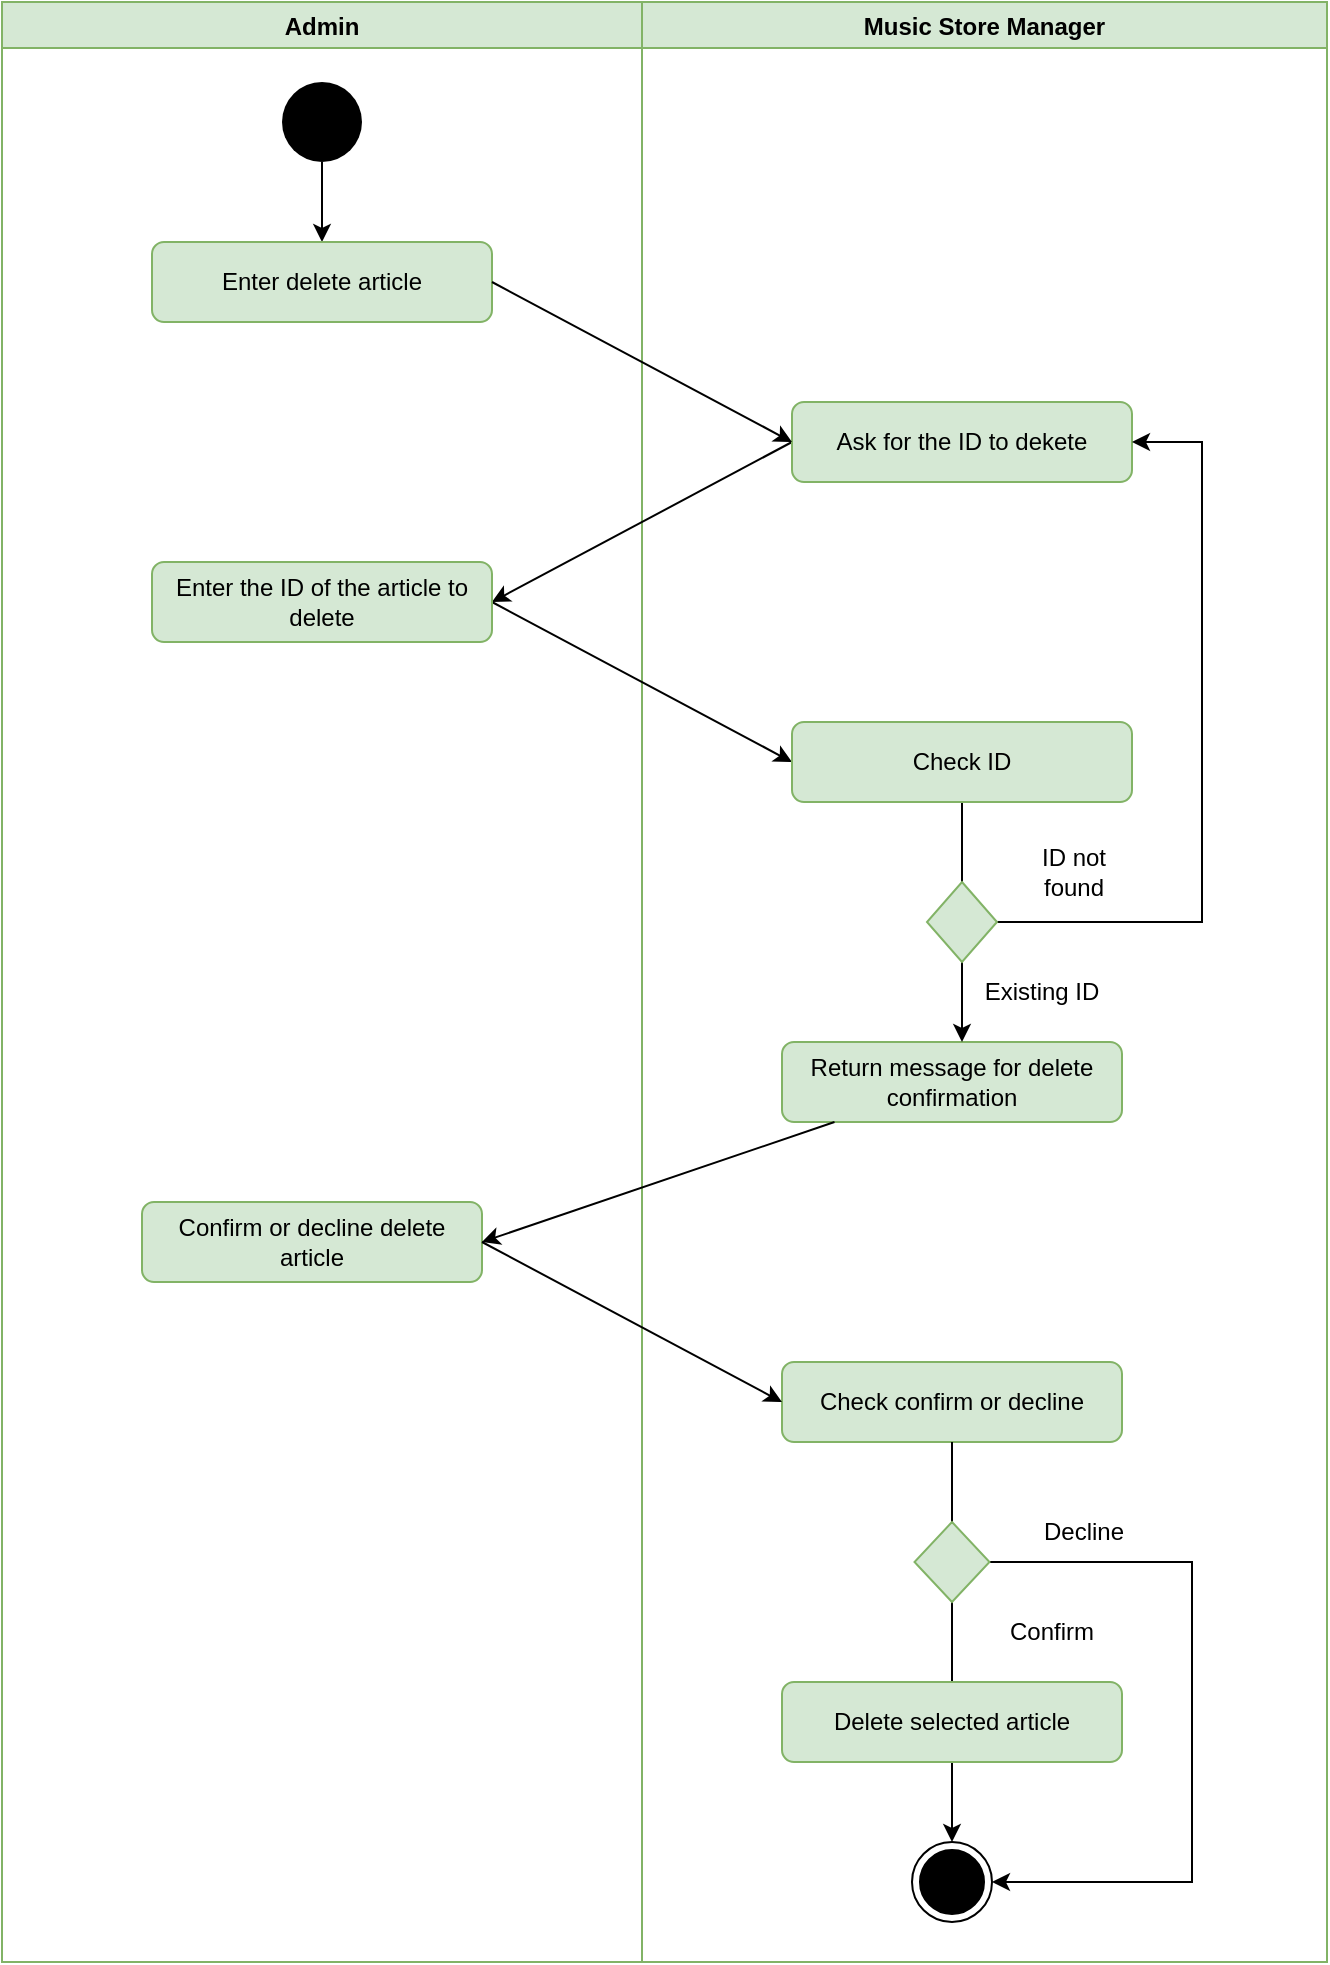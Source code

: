 <mxfile version="20.0.1" type="device"><diagram id="haRyZndNbg2JgMjiDLDB" name="Page-1"><mxGraphModel dx="784" dy="1142" grid="1" gridSize="10" guides="1" tooltips="1" connect="1" arrows="1" fold="1" page="1" pageScale="1" pageWidth="827" pageHeight="1169" math="0" shadow="0"><root><mxCell id="0"/><mxCell id="1" parent="0"/><mxCell id="RJhzJaoRMc7oWZR1dAnI-1" value="Admin" style="swimlane;labelBackgroundColor=none;fillColor=#d5e8d4;strokeColor=#82b366;" vertex="1" parent="1"><mxGeometry x="80" width="320" height="980" as="geometry"/></mxCell><mxCell id="RJhzJaoRMc7oWZR1dAnI-2" value="" style="ellipse;fillColor=#000000;strokeColor=none;" vertex="1" parent="RJhzJaoRMc7oWZR1dAnI-1"><mxGeometry x="140" y="40" width="40" height="40" as="geometry"/></mxCell><mxCell id="RJhzJaoRMc7oWZR1dAnI-3" value="" style="endArrow=classic;html=1;exitX=0.5;exitY=1;exitDx=0;exitDy=0;entryX=0.5;entryY=0;entryDx=0;entryDy=0;" edge="1" parent="RJhzJaoRMc7oWZR1dAnI-1" source="RJhzJaoRMc7oWZR1dAnI-2"><mxGeometry width="50" height="50" relative="1" as="geometry"><mxPoint x="330" y="160" as="sourcePoint"/><mxPoint x="160" y="120" as="targetPoint"/></mxGeometry></mxCell><mxCell id="RJhzJaoRMc7oWZR1dAnI-4" value="&lt;span style=&quot;color: rgb(0 , 0 , 0) ; font-family: &amp;quot;helvetica&amp;quot; ; font-size: 12px ; font-style: normal ; font-weight: 400 ; letter-spacing: normal ; text-align: center ; text-indent: 0px ; text-transform: none ; word-spacing: 0px ; display: inline ; float: none&quot;&gt;Enter delete article&lt;/span&gt;" style="rounded=1;whiteSpace=wrap;html=1;fillColor=#d5e8d4;strokeColor=#82b366;" vertex="1" parent="RJhzJaoRMc7oWZR1dAnI-1"><mxGeometry x="75" y="120" width="170" height="40" as="geometry"/></mxCell><mxCell id="RJhzJaoRMc7oWZR1dAnI-5" value="Music Store Manager" style="swimlane;startSize=23;fillColor=#d5e8d4;strokeColor=#82b366;" vertex="1" parent="1"><mxGeometry x="400" width="342.5" height="980" as="geometry"/></mxCell><mxCell id="RJhzJaoRMc7oWZR1dAnI-18" value="ID not found" style="text;html=1;strokeColor=none;fillColor=none;align=center;verticalAlign=middle;whiteSpace=wrap;rounded=0;labelBackgroundColor=none;" vertex="1" parent="RJhzJaoRMc7oWZR1dAnI-5"><mxGeometry x="186.25" y="420" width="60" height="30" as="geometry"/></mxCell><mxCell id="RJhzJaoRMc7oWZR1dAnI-17" value="Existing ID" style="text;html=1;strokeColor=none;fillColor=none;align=center;verticalAlign=middle;whiteSpace=wrap;rounded=0;labelBackgroundColor=none;" vertex="1" parent="RJhzJaoRMc7oWZR1dAnI-5"><mxGeometry x="170" y="480" width="60" height="30" as="geometry"/></mxCell><mxCell id="RJhzJaoRMc7oWZR1dAnI-8" value="Decline" style="text;html=1;strokeColor=none;fillColor=none;align=center;verticalAlign=middle;whiteSpace=wrap;rounded=0;labelBackgroundColor=none;" vertex="1" parent="RJhzJaoRMc7oWZR1dAnI-5"><mxGeometry x="181.25" y="750" width="80" height="30" as="geometry"/></mxCell><mxCell id="RJhzJaoRMc7oWZR1dAnI-28" value="&lt;span style=&quot;color: rgb(0 , 0 , 0) ; font-family: &amp;quot;helvetica&amp;quot; ; font-size: 12px ; font-style: normal ; font-weight: 400 ; letter-spacing: normal ; text-align: center ; text-indent: 0px ; text-transform: none ; word-spacing: 0px ; display: inline ; float: none&quot;&gt;Return message for delete confirmation&lt;/span&gt;" style="rounded=1;whiteSpace=wrap;html=1;fillColor=#d5e8d4;strokeColor=#82b366;" vertex="1" parent="RJhzJaoRMc7oWZR1dAnI-5"><mxGeometry x="70" y="520" width="170" height="40" as="geometry"/></mxCell><mxCell id="RJhzJaoRMc7oWZR1dAnI-30" value="&lt;span style=&quot;color: rgb(0 , 0 , 0) ; font-family: &amp;quot;helvetica&amp;quot; ; font-size: 12px ; font-style: normal ; font-weight: 400 ; letter-spacing: normal ; text-align: center ; text-indent: 0px ; text-transform: none ; word-spacing: 0px ; display: inline ; float: none&quot;&gt;Confirm or decline delete article&lt;/span&gt;" style="rounded=1;whiteSpace=wrap;html=1;fillColor=#d5e8d4;strokeColor=#82b366;" vertex="1" parent="RJhzJaoRMc7oWZR1dAnI-5"><mxGeometry x="-250" y="600" width="170" height="40" as="geometry"/></mxCell><mxCell id="RJhzJaoRMc7oWZR1dAnI-27" style="rounded=0;orthogonalLoop=1;jettySize=auto;html=1;entryX=1;entryY=0.5;entryDx=0;entryDy=0;" edge="1" parent="RJhzJaoRMc7oWZR1dAnI-5" source="RJhzJaoRMc7oWZR1dAnI-28" target="RJhzJaoRMc7oWZR1dAnI-30"><mxGeometry relative="1" as="geometry"/></mxCell><mxCell id="RJhzJaoRMc7oWZR1dAnI-32" value="&lt;font face=&quot;helvetica&quot;&gt;Check c&lt;/font&gt;&lt;span style=&quot;font-family: helvetica;&quot;&gt;onfirm or decline&lt;/span&gt;" style="rounded=1;whiteSpace=wrap;html=1;fillColor=#d5e8d4;strokeColor=#82b366;" vertex="1" parent="RJhzJaoRMc7oWZR1dAnI-5"><mxGeometry x="70" y="680" width="170" height="40" as="geometry"/></mxCell><mxCell id="RJhzJaoRMc7oWZR1dAnI-29" style="edgeStyle=none;rounded=0;orthogonalLoop=1;jettySize=auto;html=1;entryX=0;entryY=0.5;entryDx=0;entryDy=0;exitX=1;exitY=0.5;exitDx=0;exitDy=0;" edge="1" parent="RJhzJaoRMc7oWZR1dAnI-5" source="RJhzJaoRMc7oWZR1dAnI-30" target="RJhzJaoRMc7oWZR1dAnI-32"><mxGeometry relative="1" as="geometry"/></mxCell><mxCell id="RJhzJaoRMc7oWZR1dAnI-36" value="" style="ellipse;html=1;shape=endState;fillColor=#000000;strokeColor=#000000;" vertex="1" parent="RJhzJaoRMc7oWZR1dAnI-5"><mxGeometry x="135" y="920" width="40" height="40" as="geometry"/></mxCell><mxCell id="RJhzJaoRMc7oWZR1dAnI-31" style="edgeStyle=none;rounded=0;orthogonalLoop=1;jettySize=auto;html=1;entryX=0.5;entryY=0;entryDx=0;entryDy=0;" edge="1" parent="RJhzJaoRMc7oWZR1dAnI-5" source="RJhzJaoRMc7oWZR1dAnI-32" target="RJhzJaoRMc7oWZR1dAnI-36"><mxGeometry relative="1" as="geometry"/></mxCell><mxCell id="RJhzJaoRMc7oWZR1dAnI-33" style="edgeStyle=orthogonalEdgeStyle;rounded=0;orthogonalLoop=1;jettySize=auto;html=1;entryX=1;entryY=0.5;entryDx=0;entryDy=0;" edge="1" parent="RJhzJaoRMc7oWZR1dAnI-5" source="RJhzJaoRMc7oWZR1dAnI-34" target="RJhzJaoRMc7oWZR1dAnI-36"><mxGeometry relative="1" as="geometry"><Array as="points"><mxPoint x="275" y="780"/><mxPoint x="275" y="940"/></Array></mxGeometry></mxCell><mxCell id="RJhzJaoRMc7oWZR1dAnI-37" value="Confirm" style="text;html=1;strokeColor=none;fillColor=none;align=center;verticalAlign=middle;whiteSpace=wrap;rounded=0;labelBackgroundColor=none;" vertex="1" parent="RJhzJaoRMc7oWZR1dAnI-5"><mxGeometry x="165" y="800" width="80" height="30" as="geometry"/></mxCell><mxCell id="RJhzJaoRMc7oWZR1dAnI-34" value="" style="rhombus;whiteSpace=wrap;html=1;labelBackgroundColor=none;fillColor=#d5e8d4;strokeColor=#82b366;" vertex="1" parent="RJhzJaoRMc7oWZR1dAnI-5"><mxGeometry x="136.25" y="760" width="37.5" height="40" as="geometry"/></mxCell><mxCell id="RJhzJaoRMc7oWZR1dAnI-35" value="&lt;font face=&quot;helvetica&quot;&gt;Delete selected article&lt;/font&gt;" style="rounded=1;whiteSpace=wrap;html=1;fillColor=#d5e8d4;strokeColor=#82b366;" vertex="1" parent="RJhzJaoRMc7oWZR1dAnI-5"><mxGeometry x="70" y="840" width="170" height="40" as="geometry"/></mxCell><mxCell id="RJhzJaoRMc7oWZR1dAnI-9" style="edgeStyle=none;rounded=0;orthogonalLoop=1;jettySize=auto;html=1;entryX=1;entryY=0.5;entryDx=0;entryDy=0;exitX=0;exitY=0.5;exitDx=0;exitDy=0;" edge="1" parent="1" source="RJhzJaoRMc7oWZR1dAnI-10" target="RJhzJaoRMc7oWZR1dAnI-12"><mxGeometry relative="1" as="geometry"/></mxCell><mxCell id="RJhzJaoRMc7oWZR1dAnI-10" value="&lt;span style=&quot;color: rgb(0 , 0 , 0) ; font-family: &amp;quot;helvetica&amp;quot; ; font-size: 12px ; font-style: normal ; font-weight: 400 ; letter-spacing: normal ; text-align: center ; text-indent: 0px ; text-transform: none ; word-spacing: 0px ; display: inline ; float: none&quot;&gt;Ask for the ID to dekete&lt;/span&gt;" style="rounded=1;whiteSpace=wrap;html=1;fillColor=#d5e8d4;strokeColor=#82b366;" vertex="1" parent="1"><mxGeometry x="475" y="200" width="170" height="40" as="geometry"/></mxCell><mxCell id="RJhzJaoRMc7oWZR1dAnI-11" style="edgeStyle=none;rounded=0;orthogonalLoop=1;jettySize=auto;html=1;entryX=0;entryY=0.5;entryDx=0;entryDy=0;exitX=1;exitY=0.5;exitDx=0;exitDy=0;" edge="1" parent="1" source="RJhzJaoRMc7oWZR1dAnI-12" target="RJhzJaoRMc7oWZR1dAnI-14"><mxGeometry relative="1" as="geometry"/></mxCell><mxCell id="RJhzJaoRMc7oWZR1dAnI-12" value="&lt;span style=&quot;color: rgb(0 , 0 , 0) ; font-family: &amp;quot;helvetica&amp;quot; ; font-size: 12px ; font-style: normal ; font-weight: 400 ; letter-spacing: normal ; text-align: center ; text-indent: 0px ; text-transform: none ; word-spacing: 0px ; display: inline ; float: none&quot;&gt;Enter the ID of the article to delete&lt;/span&gt;" style="rounded=1;whiteSpace=wrap;html=1;fillColor=#d5e8d4;strokeColor=#82b366;" vertex="1" parent="1"><mxGeometry x="155" y="280" width="170" height="40" as="geometry"/></mxCell><mxCell id="RJhzJaoRMc7oWZR1dAnI-13" style="edgeStyle=none;rounded=0;orthogonalLoop=1;jettySize=auto;html=1;entryX=0.5;entryY=0;entryDx=0;entryDy=0;" edge="1" parent="1" source="RJhzJaoRMc7oWZR1dAnI-14"><mxGeometry relative="1" as="geometry"><mxPoint x="560" y="520" as="targetPoint"/></mxGeometry></mxCell><mxCell id="RJhzJaoRMc7oWZR1dAnI-14" value="&lt;span style=&quot;color: rgb(0 , 0 , 0) ; font-family: &amp;quot;helvetica&amp;quot; ; font-size: 12px ; font-style: normal ; font-weight: 400 ; letter-spacing: normal ; text-align: center ; text-indent: 0px ; text-transform: none ; word-spacing: 0px ; display: inline ; float: none&quot;&gt;Check ID&lt;/span&gt;" style="rounded=1;whiteSpace=wrap;html=1;fillColor=#d5e8d4;strokeColor=#82b366;" vertex="1" parent="1"><mxGeometry x="475" y="360" width="170" height="40" as="geometry"/></mxCell><mxCell id="RJhzJaoRMc7oWZR1dAnI-15" style="edgeStyle=orthogonalEdgeStyle;rounded=0;orthogonalLoop=1;jettySize=auto;html=1;entryX=1;entryY=0.5;entryDx=0;entryDy=0;" edge="1" parent="1" source="RJhzJaoRMc7oWZR1dAnI-16" target="RJhzJaoRMc7oWZR1dAnI-10"><mxGeometry relative="1" as="geometry"><Array as="points"><mxPoint x="680" y="460"/><mxPoint x="680" y="220"/></Array></mxGeometry></mxCell><mxCell id="RJhzJaoRMc7oWZR1dAnI-16" value="" style="rhombus;whiteSpace=wrap;html=1;labelBackgroundColor=none;fillColor=#d5e8d4;strokeColor=#82b366;" vertex="1" parent="1"><mxGeometry x="542.5" y="440" width="35" height="40" as="geometry"/></mxCell><mxCell id="RJhzJaoRMc7oWZR1dAnI-19" style="rounded=0;orthogonalLoop=1;jettySize=auto;html=1;entryX=1;entryY=0.5;entryDx=0;entryDy=0;exitX=0;exitY=0.5;exitDx=0;exitDy=0;" edge="1" parent="1" source="RJhzJaoRMc7oWZR1dAnI-20"><mxGeometry relative="1" as="geometry"><mxPoint x="325" y="620" as="targetPoint"/></mxGeometry></mxCell><mxCell id="RJhzJaoRMc7oWZR1dAnI-38" style="rounded=0;orthogonalLoop=1;jettySize=auto;html=1;exitX=1;exitY=0.5;exitDx=0;exitDy=0;entryX=0;entryY=0.5;entryDx=0;entryDy=0;" edge="1" parent="1" source="RJhzJaoRMc7oWZR1dAnI-4" target="RJhzJaoRMc7oWZR1dAnI-10"><mxGeometry relative="1" as="geometry"/></mxCell></root></mxGraphModel></diagram></mxfile>